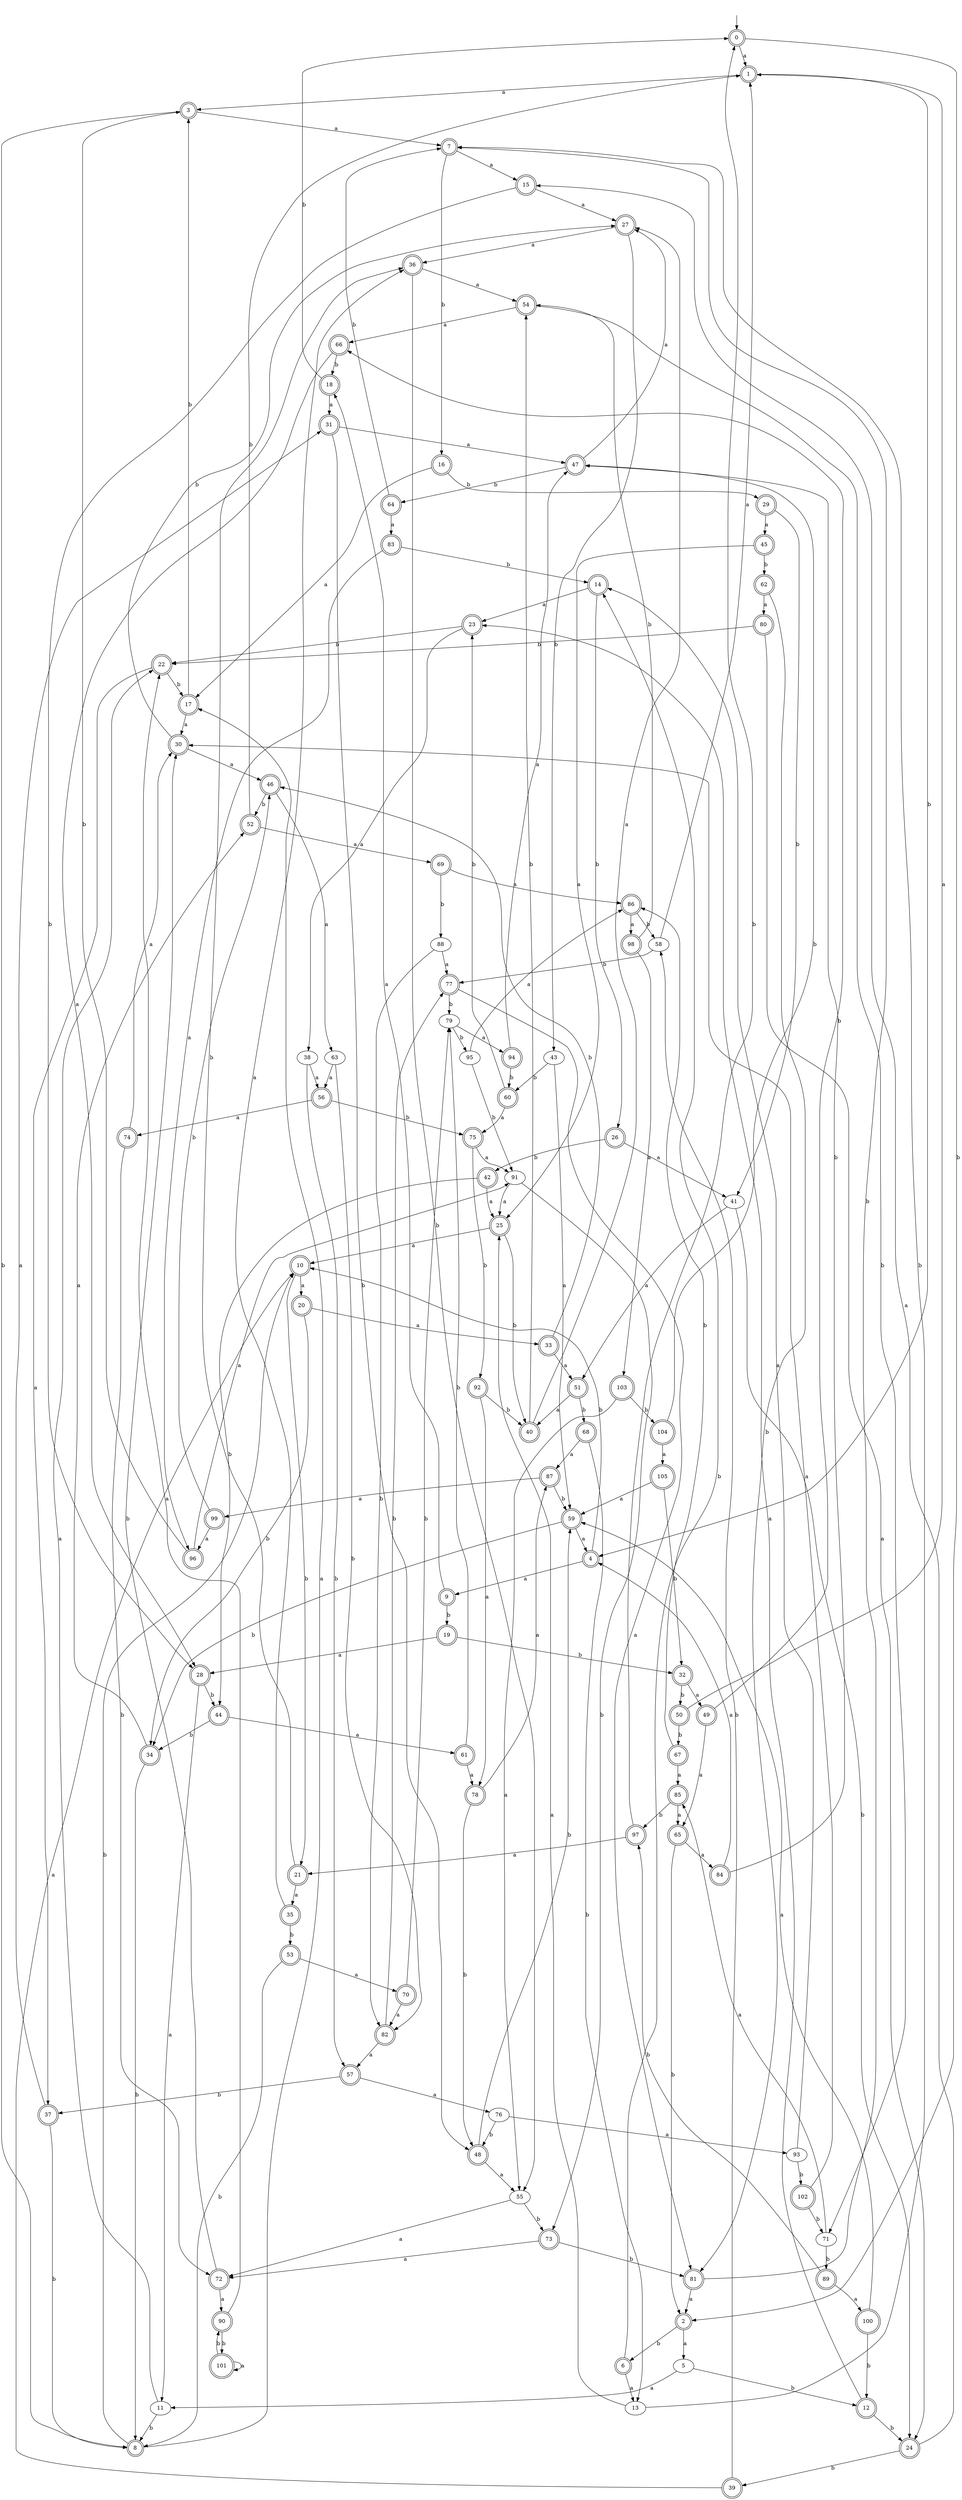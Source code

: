 digraph RandomDFA {
  __start0 [label="", shape=none];
  __start0 -> 0 [label=""];
  0 [shape=circle] [shape=doublecircle]
  0 -> 1 [label="a"]
  0 -> 2 [label="b"]
  1 [shape=doublecircle]
  1 -> 3 [label="a"]
  1 -> 4 [label="b"]
  2 [shape=doublecircle]
  2 -> 5 [label="a"]
  2 -> 6 [label="b"]
  3 [shape=doublecircle]
  3 -> 7 [label="a"]
  3 -> 8 [label="b"]
  4 [shape=doublecircle]
  4 -> 9 [label="a"]
  4 -> 10 [label="b"]
  5
  5 -> 11 [label="a"]
  5 -> 12 [label="b"]
  6 [shape=doublecircle]
  6 -> 13 [label="a"]
  6 -> 14 [label="b"]
  7 [shape=doublecircle]
  7 -> 15 [label="a"]
  7 -> 16 [label="b"]
  8 [shape=doublecircle]
  8 -> 17 [label="a"]
  8 -> 10 [label="b"]
  9 [shape=doublecircle]
  9 -> 18 [label="a"]
  9 -> 19 [label="b"]
  10 [shape=doublecircle]
  10 -> 20 [label="a"]
  10 -> 21 [label="b"]
  11
  11 -> 22 [label="a"]
  11 -> 8 [label="b"]
  12 [shape=doublecircle]
  12 -> 23 [label="a"]
  12 -> 24 [label="b"]
  13
  13 -> 25 [label="a"]
  13 -> 7 [label="b"]
  14 [shape=doublecircle]
  14 -> 23 [label="a"]
  14 -> 26 [label="b"]
  15 [shape=doublecircle]
  15 -> 27 [label="a"]
  15 -> 28 [label="b"]
  16 [shape=doublecircle]
  16 -> 17 [label="a"]
  16 -> 29 [label="b"]
  17 [shape=doublecircle]
  17 -> 30 [label="a"]
  17 -> 3 [label="b"]
  18 [shape=doublecircle]
  18 -> 31 [label="a"]
  18 -> 0 [label="b"]
  19 [shape=doublecircle]
  19 -> 28 [label="a"]
  19 -> 32 [label="b"]
  20 [shape=doublecircle]
  20 -> 33 [label="a"]
  20 -> 34 [label="b"]
  21 [shape=doublecircle]
  21 -> 35 [label="a"]
  21 -> 36 [label="b"]
  22 [shape=doublecircle]
  22 -> 37 [label="a"]
  22 -> 17 [label="b"]
  23 [shape=doublecircle]
  23 -> 38 [label="a"]
  23 -> 22 [label="b"]
  24 [shape=doublecircle]
  24 -> 15 [label="a"]
  24 -> 39 [label="b"]
  25 [shape=doublecircle]
  25 -> 10 [label="a"]
  25 -> 40 [label="b"]
  26 [shape=doublecircle]
  26 -> 41 [label="a"]
  26 -> 42 [label="b"]
  27 [shape=doublecircle]
  27 -> 36 [label="a"]
  27 -> 43 [label="b"]
  28 [shape=doublecircle]
  28 -> 11 [label="a"]
  28 -> 44 [label="b"]
  29 [shape=doublecircle]
  29 -> 45 [label="a"]
  29 -> 41 [label="b"]
  30 [shape=doublecircle]
  30 -> 46 [label="a"]
  30 -> 27 [label="b"]
  31 [shape=doublecircle]
  31 -> 47 [label="a"]
  31 -> 48 [label="b"]
  32 [shape=doublecircle]
  32 -> 49 [label="a"]
  32 -> 50 [label="b"]
  33 [shape=doublecircle]
  33 -> 51 [label="a"]
  33 -> 46 [label="b"]
  34 [shape=doublecircle]
  34 -> 52 [label="a"]
  34 -> 8 [label="b"]
  35 [shape=doublecircle]
  35 -> 36 [label="a"]
  35 -> 53 [label="b"]
  36 [shape=doublecircle]
  36 -> 54 [label="a"]
  36 -> 55 [label="b"]
  37 [shape=doublecircle]
  37 -> 31 [label="a"]
  37 -> 8 [label="b"]
  38
  38 -> 56 [label="a"]
  38 -> 57 [label="b"]
  39 [shape=doublecircle]
  39 -> 10 [label="a"]
  39 -> 58 [label="b"]
  40 [shape=doublecircle]
  40 -> 27 [label="a"]
  40 -> 54 [label="b"]
  41
  41 -> 51 [label="a"]
  41 -> 24 [label="b"]
  42 [shape=doublecircle]
  42 -> 25 [label="a"]
  42 -> 44 [label="b"]
  43
  43 -> 59 [label="a"]
  43 -> 60 [label="b"]
  44 [shape=doublecircle]
  44 -> 61 [label="a"]
  44 -> 34 [label="b"]
  45 [shape=doublecircle]
  45 -> 25 [label="a"]
  45 -> 62 [label="b"]
  46 [shape=doublecircle]
  46 -> 63 [label="a"]
  46 -> 52 [label="b"]
  47 [shape=doublecircle]
  47 -> 27 [label="a"]
  47 -> 64 [label="b"]
  48 [shape=doublecircle]
  48 -> 55 [label="a"]
  48 -> 59 [label="b"]
  49 [shape=doublecircle]
  49 -> 65 [label="a"]
  49 -> 66 [label="b"]
  50 [shape=doublecircle]
  50 -> 1 [label="a"]
  50 -> 67 [label="b"]
  51 [shape=doublecircle]
  51 -> 40 [label="a"]
  51 -> 68 [label="b"]
  52 [shape=doublecircle]
  52 -> 69 [label="a"]
  52 -> 1 [label="b"]
  53 [shape=doublecircle]
  53 -> 70 [label="a"]
  53 -> 8 [label="b"]
  54 [shape=doublecircle]
  54 -> 66 [label="a"]
  54 -> 71 [label="b"]
  55
  55 -> 72 [label="a"]
  55 -> 73 [label="b"]
  56 [shape=doublecircle]
  56 -> 74 [label="a"]
  56 -> 75 [label="b"]
  57 [shape=doublecircle]
  57 -> 76 [label="a"]
  57 -> 37 [label="b"]
  58
  58 -> 1 [label="a"]
  58 -> 77 [label="b"]
  59 [shape=doublecircle]
  59 -> 4 [label="a"]
  59 -> 34 [label="b"]
  60 [shape=doublecircle]
  60 -> 75 [label="a"]
  60 -> 23 [label="b"]
  61 [shape=doublecircle]
  61 -> 78 [label="a"]
  61 -> 79 [label="b"]
  62 [shape=doublecircle]
  62 -> 80 [label="a"]
  62 -> 81 [label="b"]
  63
  63 -> 56 [label="a"]
  63 -> 82 [label="b"]
  64 [shape=doublecircle]
  64 -> 83 [label="a"]
  64 -> 7 [label="b"]
  65 [shape=doublecircle]
  65 -> 84 [label="a"]
  65 -> 2 [label="b"]
  66 [shape=doublecircle]
  66 -> 28 [label="a"]
  66 -> 18 [label="b"]
  67 [shape=doublecircle]
  67 -> 85 [label="a"]
  67 -> 86 [label="b"]
  68 [shape=doublecircle]
  68 -> 87 [label="a"]
  68 -> 13 [label="b"]
  69 [shape=doublecircle]
  69 -> 86 [label="a"]
  69 -> 88 [label="b"]
  70 [shape=doublecircle]
  70 -> 82 [label="a"]
  70 -> 79 [label="b"]
  71
  71 -> 85 [label="a"]
  71 -> 89 [label="b"]
  72 [shape=doublecircle]
  72 -> 90 [label="a"]
  72 -> 30 [label="b"]
  73 [shape=doublecircle]
  73 -> 72 [label="a"]
  73 -> 81 [label="b"]
  74 [shape=doublecircle]
  74 -> 30 [label="a"]
  74 -> 72 [label="b"]
  75 [shape=doublecircle]
  75 -> 91 [label="a"]
  75 -> 92 [label="b"]
  76
  76 -> 93 [label="a"]
  76 -> 48 [label="b"]
  77 [shape=doublecircle]
  77 -> 81 [label="a"]
  77 -> 79 [label="b"]
  78 [shape=doublecircle]
  78 -> 87 [label="a"]
  78 -> 48 [label="b"]
  79
  79 -> 94 [label="a"]
  79 -> 95 [label="b"]
  80 [shape=doublecircle]
  80 -> 24 [label="a"]
  80 -> 22 [label="b"]
  81 [shape=doublecircle]
  81 -> 2 [label="a"]
  81 -> 7 [label="b"]
  82 [shape=doublecircle]
  82 -> 57 [label="a"]
  82 -> 77 [label="b"]
  83 [shape=doublecircle]
  83 -> 96 [label="a"]
  83 -> 14 [label="b"]
  84 [shape=doublecircle]
  84 -> 4 [label="a"]
  84 -> 47 [label="b"]
  85 [shape=doublecircle]
  85 -> 65 [label="a"]
  85 -> 97 [label="b"]
  86 [shape=doublecircle]
  86 -> 98 [label="a"]
  86 -> 58 [label="b"]
  87 [shape=doublecircle]
  87 -> 99 [label="a"]
  87 -> 59 [label="b"]
  88
  88 -> 77 [label="a"]
  88 -> 82 [label="b"]
  89 [shape=doublecircle]
  89 -> 100 [label="a"]
  89 -> 97 [label="b"]
  90 [shape=doublecircle]
  90 -> 22 [label="a"]
  90 -> 101 [label="b"]
  91
  91 -> 25 [label="a"]
  91 -> 73 [label="b"]
  92 [shape=doublecircle]
  92 -> 78 [label="a"]
  92 -> 40 [label="b"]
  93
  93 -> 14 [label="a"]
  93 -> 102 [label="b"]
  94 [shape=doublecircle]
  94 -> 47 [label="a"]
  94 -> 60 [label="b"]
  95
  95 -> 86 [label="a"]
  95 -> 91 [label="b"]
  96 [shape=doublecircle]
  96 -> 91 [label="a"]
  96 -> 3 [label="b"]
  97 [shape=doublecircle]
  97 -> 21 [label="a"]
  97 -> 0 [label="b"]
  98 [shape=doublecircle]
  98 -> 103 [label="a"]
  98 -> 54 [label="b"]
  99 [shape=doublecircle]
  99 -> 96 [label="a"]
  99 -> 46 [label="b"]
  100 [shape=doublecircle]
  100 -> 59 [label="a"]
  100 -> 12 [label="b"]
  101 [shape=doublecircle]
  101 -> 101 [label="a"]
  101 -> 90 [label="b"]
  102 [shape=doublecircle]
  102 -> 30 [label="a"]
  102 -> 71 [label="b"]
  103 [shape=doublecircle]
  103 -> 55 [label="a"]
  103 -> 104 [label="b"]
  104 [shape=doublecircle]
  104 -> 105 [label="a"]
  104 -> 47 [label="b"]
  105 [shape=doublecircle]
  105 -> 59 [label="a"]
  105 -> 32 [label="b"]
}
